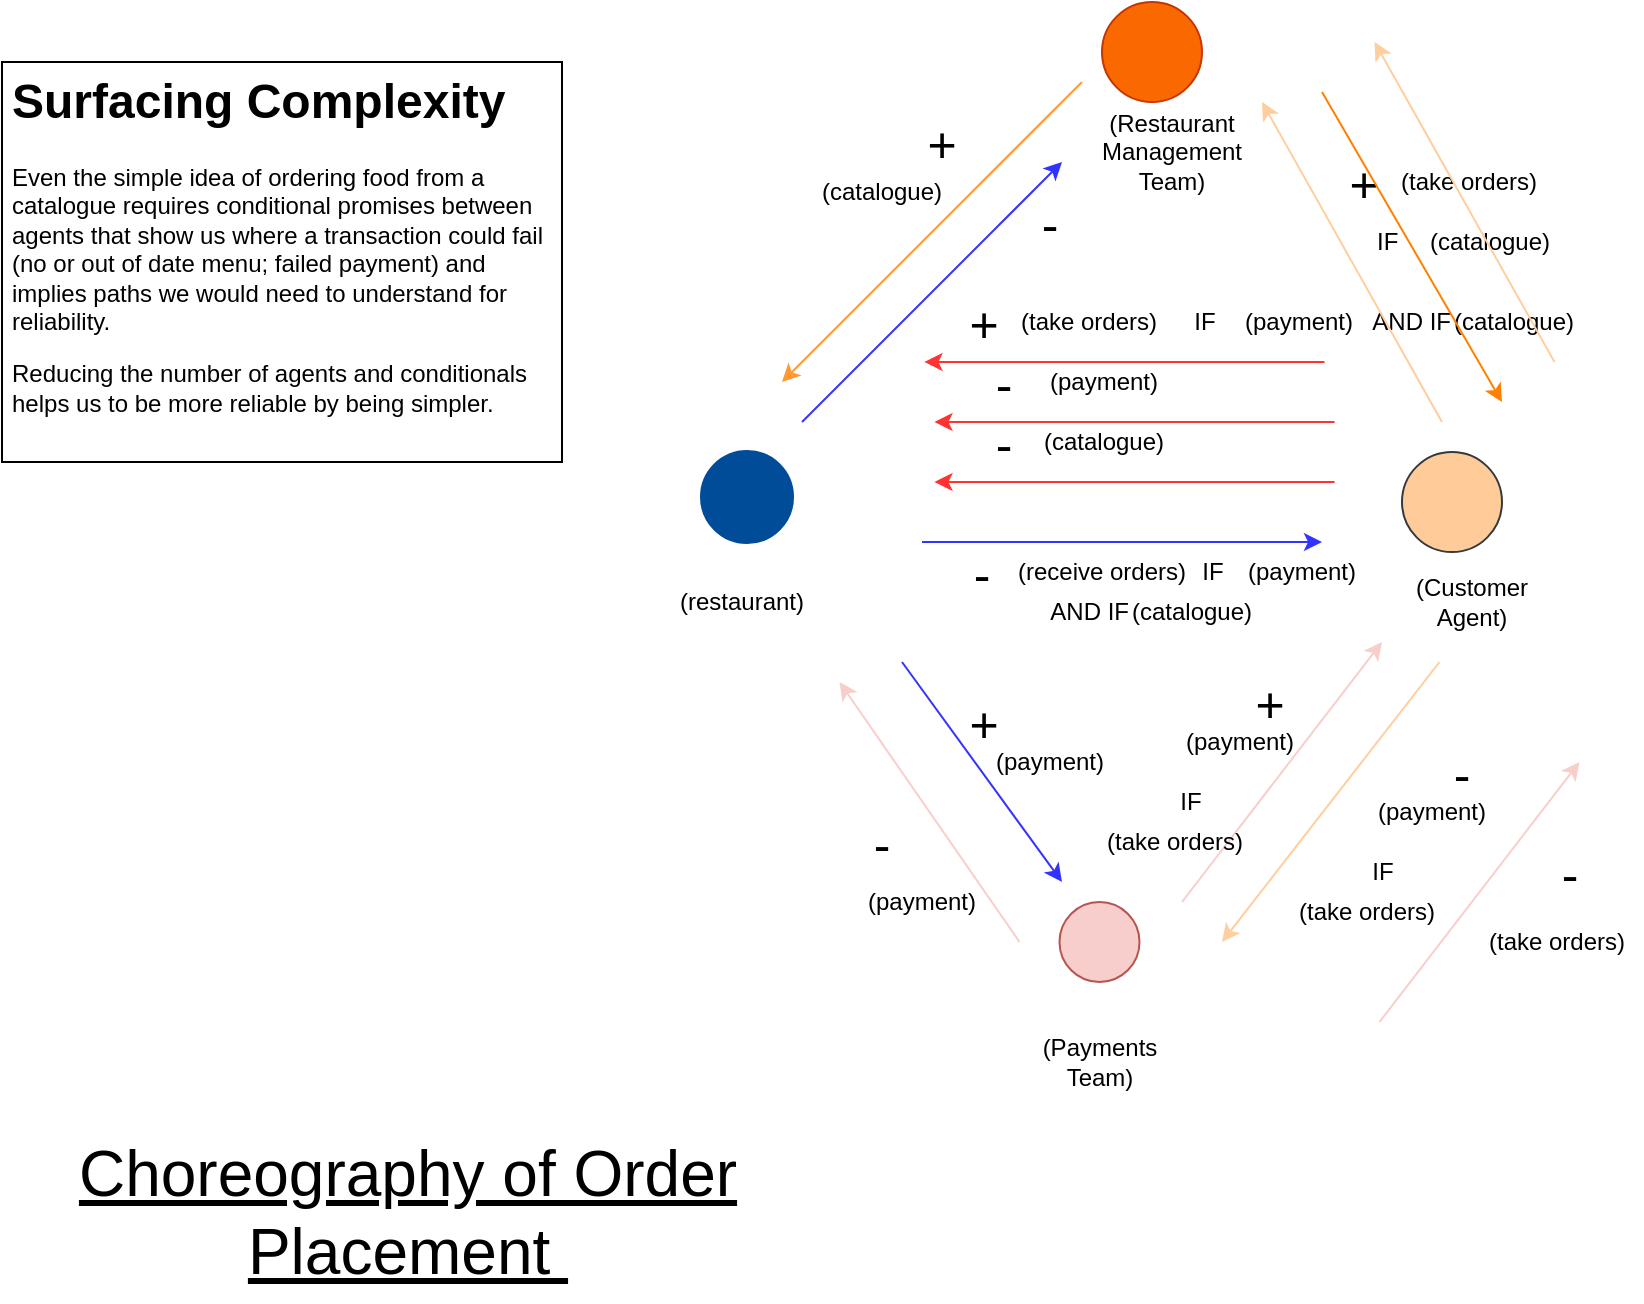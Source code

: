 <mxfile version="15.2.7" type="device"><diagram id="q_7Bsx_5tMWdQLsik7o6" name="Page-1"><mxGraphModel dx="1106" dy="830" grid="1" gridSize="10" guides="1" tooltips="1" connect="1" arrows="1" fold="1" page="1" pageScale="1" pageWidth="1169" pageHeight="827" math="0" shadow="0"><root><mxCell id="0"/><mxCell id="1" parent="0"/><UserObject label="" tooltip="Position on Strategy Cycle" id="2bJrT-qimnx8j1yQr0cD-1"><mxCell style="ellipse;whiteSpace=wrap;html=1;aspect=fixed;fillColor=#ffcc99;strokeColor=#36393d;" parent="1" vertex="1"><mxGeometry x="740" y="335" width="50" height="50" as="geometry"/></mxCell></UserObject><UserObject label="" tooltip="Immediate (level-1) user need" id="2bJrT-qimnx8j1yQr0cD-2"><mxCell style="ellipse;whiteSpace=wrap;html=1;aspect=fixed;strokeWidth=2;strokeColor=#004C99;fontFamily=Helvetica;fontSize=14;align=left;fontColor=#4D4D4D;fillColor=#004C99;" parent="1" vertex="1"><mxGeometry x="390" y="335" width="45" height="45" as="geometry"/></mxCell></UserObject><mxCell id="2bJrT-qimnx8j1yQr0cD-3" value="" style="endArrow=classic;html=1;strokeColor=#FF3333;" parent="1" edge="1"><mxGeometry width="50" height="50" relative="1" as="geometry"><mxPoint x="701.25" y="290" as="sourcePoint"/><mxPoint x="501.25" y="290" as="targetPoint"/></mxGeometry></mxCell><mxCell id="2bJrT-qimnx8j1yQr0cD-4" value="(restaurant)" style="text;html=1;strokeColor=none;fillColor=none;align=center;verticalAlign=middle;whiteSpace=wrap;rounded=0;" parent="1" vertex="1"><mxGeometry x="390" y="400" width="40" height="20" as="geometry"/></mxCell><mxCell id="2bJrT-qimnx8j1yQr0cD-5" value="(Customer Agent)" style="text;html=1;strokeColor=none;fillColor=none;align=center;verticalAlign=middle;whiteSpace=wrap;rounded=0;" parent="1" vertex="1"><mxGeometry x="730" y="400" width="90" height="20" as="geometry"/></mxCell><mxCell id="2bJrT-qimnx8j1yQr0cD-6" value="&lt;font style=&quot;font-size: 25px&quot;&gt;+&lt;/font&gt;" style="text;html=1;strokeColor=none;fillColor=none;align=center;verticalAlign=middle;whiteSpace=wrap;rounded=0;" parent="1" vertex="1"><mxGeometry x="511.25" y="260" width="40" height="20" as="geometry"/></mxCell><mxCell id="2bJrT-qimnx8j1yQr0cD-7" value="(take orders)" style="text;html=1;strokeColor=none;fillColor=none;align=center;verticalAlign=middle;whiteSpace=wrap;rounded=0;" parent="1" vertex="1"><mxGeometry x="541.25" y="260" width="85" height="20" as="geometry"/></mxCell><mxCell id="2bJrT-qimnx8j1yQr0cD-8" value="" style="endArrow=classic;html=1;strokeColor=#3333FF;" parent="1" edge="1"><mxGeometry width="50" height="50" relative="1" as="geometry"><mxPoint x="500" y="380" as="sourcePoint"/><mxPoint x="700" y="380" as="targetPoint"/></mxGeometry></mxCell><mxCell id="2bJrT-qimnx8j1yQr0cD-9" value="&lt;font style=&quot;font-size: 25px&quot;&gt;-&lt;/font&gt;" style="text;html=1;strokeColor=none;fillColor=none;align=center;verticalAlign=middle;whiteSpace=wrap;rounded=0;" parent="1" vertex="1"><mxGeometry x="510" y="385" width="40" height="20" as="geometry"/></mxCell><mxCell id="2bJrT-qimnx8j1yQr0cD-10" value="(receive orders)" style="text;html=1;strokeColor=none;fillColor=none;align=center;verticalAlign=middle;whiteSpace=wrap;rounded=0;" parent="1" vertex="1"><mxGeometry x="540" y="385" width="100" height="20" as="geometry"/></mxCell><UserObject label="" tooltip="Position on Strategy Cycle" id="2bJrT-qimnx8j1yQr0cD-11"><mxCell style="ellipse;whiteSpace=wrap;html=1;aspect=fixed;fillColor=#f8cecc;strokeColor=#b85450;" parent="1" vertex="1"><mxGeometry x="568.75" y="560" width="40" height="40" as="geometry"/></mxCell></UserObject><mxCell id="2bJrT-qimnx8j1yQr0cD-13" value="" style="endArrow=classic;html=1;strokeColor=#F8CECC;" parent="1" edge="1"><mxGeometry width="50" height="50" relative="1" as="geometry"><mxPoint x="548.75" y="580" as="sourcePoint"/><mxPoint x="458.75" y="450" as="targetPoint"/></mxGeometry></mxCell><mxCell id="2bJrT-qimnx8j1yQr0cD-17" value="" style="endArrow=classic;html=1;strokeColor=#3333FF;" parent="1" edge="1"><mxGeometry width="50" height="50" relative="1" as="geometry"><mxPoint x="490" y="440" as="sourcePoint"/><mxPoint x="570" y="550" as="targetPoint"/></mxGeometry></mxCell><mxCell id="2bJrT-qimnx8j1yQr0cD-20" value="(Payments Team)" style="text;html=1;strokeColor=none;fillColor=none;align=center;verticalAlign=middle;whiteSpace=wrap;rounded=0;" parent="1" vertex="1"><mxGeometry x="543.75" y="630" width="90" height="20" as="geometry"/></mxCell><mxCell id="2bJrT-qimnx8j1yQr0cD-62" value="&lt;font size=&quot;1&quot;&gt;&lt;u style=&quot;font-size: 32px&quot;&gt;Choreography of Order Placement&amp;nbsp;&lt;/u&gt;&lt;/font&gt;" style="text;html=1;strokeColor=none;fillColor=none;align=center;verticalAlign=middle;whiteSpace=wrap;rounded=0;" parent="1" vertex="1"><mxGeometry x="42.5" y="670" width="400" height="90" as="geometry"/></mxCell><mxCell id="2bJrT-qimnx8j1yQr0cD-63" value="IF" style="text;html=1;align=center;verticalAlign=middle;resizable=0;points=[];autosize=1;strokeColor=none;fillColor=none;" parent="1" vertex="1"><mxGeometry x="626.25" y="260" width="30" height="20" as="geometry"/></mxCell><mxCell id="2bJrT-qimnx8j1yQr0cD-64" value="(payment)" style="text;html=1;strokeColor=none;fillColor=none;align=center;verticalAlign=middle;whiteSpace=wrap;rounded=0;" parent="1" vertex="1"><mxGeometry x="671.25" y="260" width="35" height="20" as="geometry"/></mxCell><mxCell id="2bJrT-qimnx8j1yQr0cD-65" value="" style="endArrow=classic;html=1;strokeColor=#FF3333;" parent="1" edge="1"><mxGeometry width="50" height="50" relative="1" as="geometry"><mxPoint x="706.25" y="320" as="sourcePoint"/><mxPoint x="506.25" y="320" as="targetPoint"/></mxGeometry></mxCell><mxCell id="2bJrT-qimnx8j1yQr0cD-66" value="&lt;font style=&quot;font-size: 25px&quot;&gt;-&lt;/font&gt;" style="text;html=1;strokeColor=none;fillColor=none;align=center;verticalAlign=middle;whiteSpace=wrap;rounded=0;" parent="1" vertex="1"><mxGeometry x="521.25" y="290" width="40" height="20" as="geometry"/></mxCell><mxCell id="2bJrT-qimnx8j1yQr0cD-67" value="(payment)" style="text;html=1;strokeColor=none;fillColor=none;align=center;verticalAlign=middle;whiteSpace=wrap;rounded=0;" parent="1" vertex="1"><mxGeometry x="571.25" y="290" width="40" height="20" as="geometry"/></mxCell><mxCell id="2bJrT-qimnx8j1yQr0cD-68" value="IF" style="text;html=1;align=center;verticalAlign=middle;resizable=0;points=[];autosize=1;strokeColor=none;fillColor=none;" parent="1" vertex="1"><mxGeometry x="630" y="385" width="30" height="20" as="geometry"/></mxCell><mxCell id="2bJrT-qimnx8j1yQr0cD-69" value="(payment)" style="text;html=1;strokeColor=none;fillColor=none;align=center;verticalAlign=middle;whiteSpace=wrap;rounded=0;" parent="1" vertex="1"><mxGeometry x="670" y="385" width="40" height="20" as="geometry"/></mxCell><mxCell id="2bJrT-qimnx8j1yQr0cD-72" value="&lt;font style=&quot;font-size: 25px&quot;&gt;+&lt;/font&gt;" style="text;html=1;strokeColor=none;fillColor=none;align=center;verticalAlign=middle;whiteSpace=wrap;rounded=0;" parent="1" vertex="1"><mxGeometry x="511.25" y="460" width="40" height="20" as="geometry"/></mxCell><mxCell id="2bJrT-qimnx8j1yQr0cD-73" value="(payment)" style="text;html=1;strokeColor=none;fillColor=none;align=center;verticalAlign=middle;whiteSpace=wrap;rounded=0;" parent="1" vertex="1"><mxGeometry x="543.75" y="480" width="40" height="20" as="geometry"/></mxCell><mxCell id="2bJrT-qimnx8j1yQr0cD-74" value="&lt;font style=&quot;font-size: 25px&quot;&gt;-&lt;/font&gt;" style="text;html=1;strokeColor=none;fillColor=none;align=center;verticalAlign=middle;whiteSpace=wrap;rounded=0;" parent="1" vertex="1"><mxGeometry x="460" y="520" width="40" height="20" as="geometry"/></mxCell><mxCell id="2bJrT-qimnx8j1yQr0cD-75" value="(payment)" style="text;html=1;strokeColor=none;fillColor=none;align=center;verticalAlign=middle;whiteSpace=wrap;rounded=0;" parent="1" vertex="1"><mxGeometry x="480" y="550" width="40" height="20" as="geometry"/></mxCell><mxCell id="2bJrT-qimnx8j1yQr0cD-76" value="" style="endArrow=classic;html=1;strokeColor=#F8CECC;" parent="1" edge="1"><mxGeometry width="50" height="50" relative="1" as="geometry"><mxPoint x="630" y="560" as="sourcePoint"/><mxPoint x="730" y="430" as="targetPoint"/></mxGeometry></mxCell><mxCell id="2bJrT-qimnx8j1yQr0cD-78" value="(payment)" style="text;html=1;strokeColor=none;fillColor=none;align=center;verticalAlign=middle;whiteSpace=wrap;rounded=0;" parent="1" vertex="1"><mxGeometry x="638.75" y="470" width="40" height="20" as="geometry"/></mxCell><mxCell id="2bJrT-qimnx8j1yQr0cD-79" value="&lt;font style=&quot;font-size: 25px&quot;&gt;+&lt;/font&gt;" style="text;html=1;strokeColor=none;fillColor=none;align=center;verticalAlign=middle;whiteSpace=wrap;rounded=0;" parent="1" vertex="1"><mxGeometry x="653.75" y="450" width="40" height="20" as="geometry"/></mxCell><mxCell id="2bJrT-qimnx8j1yQr0cD-80" value="IF" style="text;html=1;align=center;verticalAlign=middle;resizable=0;points=[];autosize=1;strokeColor=none;fillColor=none;" parent="1" vertex="1"><mxGeometry x="618.75" y="500" width="30" height="20" as="geometry"/></mxCell><mxCell id="2bJrT-qimnx8j1yQr0cD-81" value="(take orders)" style="text;html=1;strokeColor=none;fillColor=none;align=center;verticalAlign=middle;whiteSpace=wrap;rounded=0;" parent="1" vertex="1"><mxGeometry x="583.75" y="520" width="85" height="20" as="geometry"/></mxCell><mxCell id="2bJrT-qimnx8j1yQr0cD-82" value="" style="endArrow=classic;html=1;strokeColor=#FFCE9F;fillColor=#ffe6cc;" parent="1" edge="1"><mxGeometry width="50" height="50" relative="1" as="geometry"><mxPoint x="758.75" y="440" as="sourcePoint"/><mxPoint x="650" y="580" as="targetPoint"/></mxGeometry></mxCell><mxCell id="2bJrT-qimnx8j1yQr0cD-83" value="(payment)" style="text;html=1;strokeColor=none;fillColor=none;align=center;verticalAlign=middle;whiteSpace=wrap;rounded=0;" parent="1" vertex="1"><mxGeometry x="735" y="505" width="40" height="20" as="geometry"/></mxCell><mxCell id="2bJrT-qimnx8j1yQr0cD-84" value="&lt;font style=&quot;font-size: 25px&quot;&gt;-&lt;/font&gt;" style="text;html=1;strokeColor=none;fillColor=none;align=center;verticalAlign=middle;whiteSpace=wrap;rounded=0;" parent="1" vertex="1"><mxGeometry x="750" y="485" width="40" height="20" as="geometry"/></mxCell><mxCell id="2bJrT-qimnx8j1yQr0cD-85" value="IF" style="text;html=1;align=center;verticalAlign=middle;resizable=0;points=[];autosize=1;strokeColor=none;fillColor=none;" parent="1" vertex="1"><mxGeometry x="715" y="535" width="30" height="20" as="geometry"/></mxCell><mxCell id="2bJrT-qimnx8j1yQr0cD-86" value="(take orders)" style="text;html=1;strokeColor=none;fillColor=none;align=center;verticalAlign=middle;whiteSpace=wrap;rounded=0;" parent="1" vertex="1"><mxGeometry x="680" y="555" width="85" height="20" as="geometry"/></mxCell><mxCell id="2bJrT-qimnx8j1yQr0cD-87" value="" style="endArrow=classic;html=1;strokeColor=#F8CECC;" parent="1" edge="1"><mxGeometry width="50" height="50" relative="1" as="geometry"><mxPoint x="728.75" y="620" as="sourcePoint"/><mxPoint x="828.75" y="490" as="targetPoint"/></mxGeometry></mxCell><mxCell id="2bJrT-qimnx8j1yQr0cD-88" value="&lt;font style=&quot;font-size: 25px&quot;&gt;-&lt;/font&gt;" style="text;html=1;strokeColor=none;fillColor=none;align=center;verticalAlign=middle;whiteSpace=wrap;rounded=0;" parent="1" vertex="1"><mxGeometry x="803.75" y="535" width="40" height="20" as="geometry"/></mxCell><mxCell id="2bJrT-qimnx8j1yQr0cD-89" value="(take orders)" style="text;html=1;strokeColor=none;fillColor=none;align=center;verticalAlign=middle;whiteSpace=wrap;rounded=0;" parent="1" vertex="1"><mxGeometry x="775" y="570" width="85" height="20" as="geometry"/></mxCell><UserObject label="" tooltip="Position on Strategy Cycle" id="2bJrT-qimnx8j1yQr0cD-90"><mxCell style="ellipse;whiteSpace=wrap;html=1;aspect=fixed;fillColor=#fa6800;strokeColor=#C73500;fontColor=#000000;" parent="1" vertex="1"><mxGeometry x="590" y="110" width="50" height="50" as="geometry"/></mxCell></UserObject><mxCell id="2bJrT-qimnx8j1yQr0cD-91" value="(Restaurant Management Team)" style="text;html=1;strokeColor=none;fillColor=none;align=center;verticalAlign=middle;whiteSpace=wrap;rounded=0;" parent="1" vertex="1"><mxGeometry x="580" y="175" width="90" height="20" as="geometry"/></mxCell><mxCell id="2bJrT-qimnx8j1yQr0cD-92" value="AND IF&amp;nbsp;" style="text;html=1;align=center;verticalAlign=middle;resizable=0;points=[];autosize=1;strokeColor=none;fillColor=none;" parent="1" vertex="1"><mxGeometry x="716.25" y="260" width="60" height="20" as="geometry"/></mxCell><mxCell id="2bJrT-qimnx8j1yQr0cD-93" value="(catalogue)" style="text;html=1;strokeColor=none;fillColor=none;align=center;verticalAlign=middle;whiteSpace=wrap;rounded=0;" parent="1" vertex="1"><mxGeometry x="776.25" y="260" width="40" height="20" as="geometry"/></mxCell><mxCell id="2bJrT-qimnx8j1yQr0cD-94" value="AND IF&amp;nbsp;" style="text;html=1;align=center;verticalAlign=middle;resizable=0;points=[];autosize=1;strokeColor=none;fillColor=none;" parent="1" vertex="1"><mxGeometry x="555" y="405" width="60" height="20" as="geometry"/></mxCell><mxCell id="2bJrT-qimnx8j1yQr0cD-95" value="(catalogue)" style="text;html=1;strokeColor=none;fillColor=none;align=center;verticalAlign=middle;whiteSpace=wrap;rounded=0;" parent="1" vertex="1"><mxGeometry x="615" y="405" width="40" height="20" as="geometry"/></mxCell><mxCell id="2bJrT-qimnx8j1yQr0cD-96" value="" style="endArrow=classic;html=1;strokeColor=#FF3333;" parent="1" edge="1"><mxGeometry width="50" height="50" relative="1" as="geometry"><mxPoint x="706.25" y="350" as="sourcePoint"/><mxPoint x="506.25" y="350" as="targetPoint"/></mxGeometry></mxCell><mxCell id="2bJrT-qimnx8j1yQr0cD-97" value="&lt;font style=&quot;font-size: 25px&quot;&gt;-&lt;/font&gt;" style="text;html=1;strokeColor=none;fillColor=none;align=center;verticalAlign=middle;whiteSpace=wrap;rounded=0;" parent="1" vertex="1"><mxGeometry x="521.25" y="320" width="40" height="20" as="geometry"/></mxCell><mxCell id="2bJrT-qimnx8j1yQr0cD-98" value="(catalogue)" style="text;html=1;strokeColor=none;fillColor=none;align=center;verticalAlign=middle;whiteSpace=wrap;rounded=0;" parent="1" vertex="1"><mxGeometry x="571.25" y="320" width="40" height="20" as="geometry"/></mxCell><mxCell id="2bJrT-qimnx8j1yQr0cD-99" value="" style="endArrow=classic;html=1;strokeColor=#FF9933;" parent="1" edge="1"><mxGeometry width="50" height="50" relative="1" as="geometry"><mxPoint x="580" y="150" as="sourcePoint"/><mxPoint x="430" y="300" as="targetPoint"/></mxGeometry></mxCell><mxCell id="2bJrT-qimnx8j1yQr0cD-100" value="&lt;font style=&quot;font-size: 25px&quot;&gt;+&lt;/font&gt;" style="text;html=1;strokeColor=none;fillColor=none;align=center;verticalAlign=middle;whiteSpace=wrap;rounded=0;" parent="1" vertex="1"><mxGeometry x="490" y="170" width="40" height="20" as="geometry"/></mxCell><mxCell id="2bJrT-qimnx8j1yQr0cD-101" value="(catalogue)" style="text;html=1;strokeColor=none;fillColor=none;align=center;verticalAlign=middle;whiteSpace=wrap;rounded=0;" parent="1" vertex="1"><mxGeometry x="460" y="195" width="40" height="20" as="geometry"/></mxCell><mxCell id="2bJrT-qimnx8j1yQr0cD-103" value="" style="endArrow=classic;html=1;strokeColor=#3333FF;" parent="1" edge="1"><mxGeometry width="50" height="50" relative="1" as="geometry"><mxPoint x="440" y="320" as="sourcePoint"/><mxPoint x="570" y="190" as="targetPoint"/></mxGeometry></mxCell><mxCell id="2bJrT-qimnx8j1yQr0cD-104" value="&lt;font style=&quot;font-size: 25px&quot;&gt;-&lt;/font&gt;" style="text;html=1;strokeColor=none;fillColor=none;align=center;verticalAlign=middle;whiteSpace=wrap;rounded=0;" parent="1" vertex="1"><mxGeometry x="543.75" y="210" width="40" height="20" as="geometry"/></mxCell><mxCell id="2bJrT-qimnx8j1yQr0cD-105" value="" style="endArrow=classic;html=1;strokeColor=#FFCE9F;fillColor=#ffe6cc;" parent="1" edge="1"><mxGeometry width="50" height="50" relative="1" as="geometry"><mxPoint x="760" y="320" as="sourcePoint"/><mxPoint x="670" y="160" as="targetPoint"/></mxGeometry></mxCell><mxCell id="2bJrT-qimnx8j1yQr0cD-107" value="&lt;font style=&quot;font-size: 25px&quot;&gt;+&lt;/font&gt;" style="text;html=1;strokeColor=none;fillColor=none;align=center;verticalAlign=middle;whiteSpace=wrap;rounded=0;" parent="1" vertex="1"><mxGeometry x="701.25" y="190" width="40" height="20" as="geometry"/></mxCell><mxCell id="2bJrT-qimnx8j1yQr0cD-108" value="(take orders)" style="text;html=1;strokeColor=none;fillColor=none;align=center;verticalAlign=middle;whiteSpace=wrap;rounded=0;" parent="1" vertex="1"><mxGeometry x="731.25" y="190" width="85" height="20" as="geometry"/></mxCell><mxCell id="2bJrT-qimnx8j1yQr0cD-111" value="IF&amp;nbsp;" style="text;html=1;align=center;verticalAlign=middle;resizable=0;points=[];autosize=1;strokeColor=none;fillColor=none;" parent="1" vertex="1"><mxGeometry x="718.75" y="220" width="30" height="20" as="geometry"/></mxCell><mxCell id="2bJrT-qimnx8j1yQr0cD-112" value="(catalogue)" style="text;html=1;strokeColor=none;fillColor=none;align=center;verticalAlign=middle;whiteSpace=wrap;rounded=0;" parent="1" vertex="1"><mxGeometry x="763.75" y="220" width="40" height="20" as="geometry"/></mxCell><mxCell id="2bJrT-qimnx8j1yQr0cD-113" value="" style="endArrow=classic;html=1;strokeColor=#FF8000;" parent="1" edge="1"><mxGeometry width="50" height="50" relative="1" as="geometry"><mxPoint x="700" y="155" as="sourcePoint"/><mxPoint x="790" y="310" as="targetPoint"/></mxGeometry></mxCell><mxCell id="2bJrT-qimnx8j1yQr0cD-114" value="" style="endArrow=classic;html=1;strokeColor=#FFCE9F;fillColor=#ffe6cc;" parent="1" edge="1"><mxGeometry width="50" height="50" relative="1" as="geometry"><mxPoint x="816.25" y="290" as="sourcePoint"/><mxPoint x="726.25" y="130" as="targetPoint"/></mxGeometry></mxCell><mxCell id="2bJrT-qimnx8j1yQr0cD-115" value="&lt;h1&gt;Surfacing Complexity&lt;/h1&gt;&lt;p&gt;Even the simple idea of ordering food from a catalogue requires conditional promises between agents that show us where a transaction could fail (no or out of date menu; failed payment) and implies paths we would need to understand for reliability.&lt;/p&gt;&lt;p&gt;Reducing the number of agents and conditionals helps us to be more reliable by being simpler.&lt;/p&gt;&lt;p&gt;&lt;br&gt;&lt;/p&gt;" style="text;html=1;strokeColor=default;fillColor=none;spacing=5;spacingTop=-20;whiteSpace=wrap;overflow=hidden;rounded=0;" parent="1" vertex="1"><mxGeometry x="40" y="140" width="280" height="200" as="geometry"/></mxCell></root></mxGraphModel></diagram></mxfile>